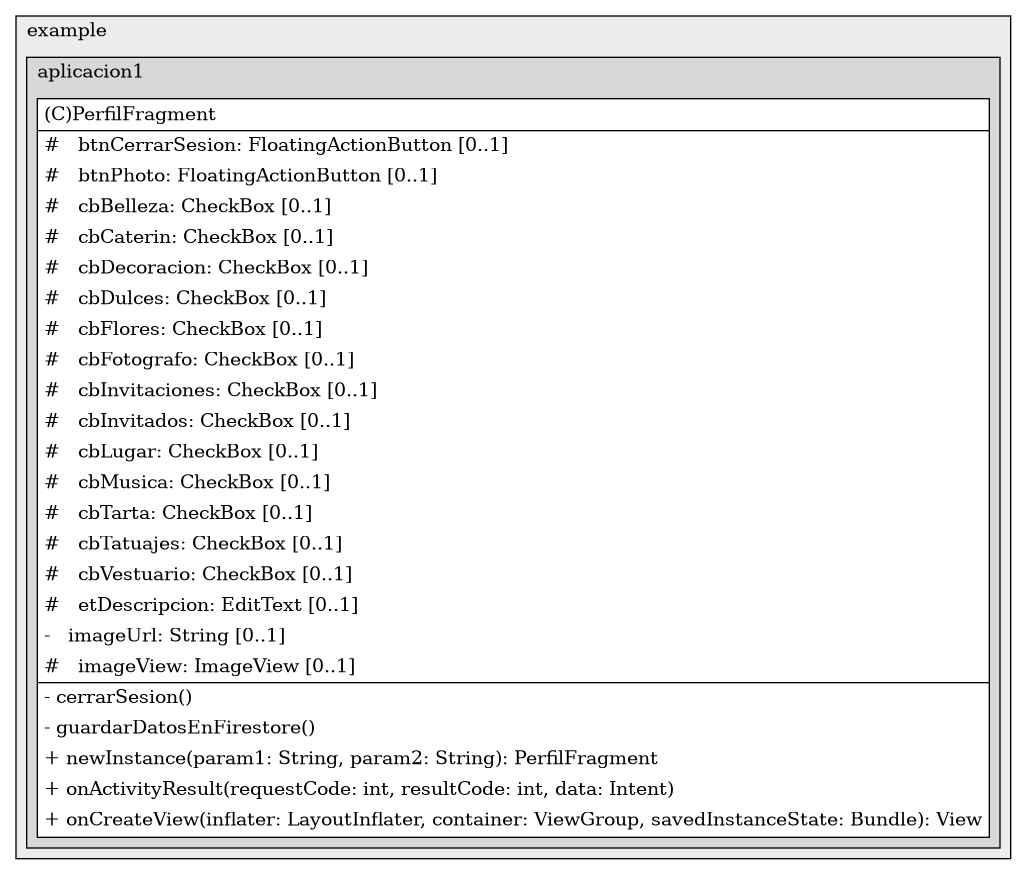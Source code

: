 @startuml

/' diagram meta data start
config=StructureConfiguration;
{
  "projectClassification": {
    "searchMode": "OpenProject", // OpenProject, AllProjects
    "includedProjects": "",
    "pathEndKeywords": "*.impl",
    "isClientPath": "",
    "isClientName": "",
    "isTestPath": "",
    "isTestName": "",
    "isMappingPath": "",
    "isMappingName": "",
    "isDataAccessPath": "",
    "isDataAccessName": "",
    "isDataStructurePath": "",
    "isDataStructureName": "",
    "isInterfaceStructuresPath": "",
    "isInterfaceStructuresName": "",
    "isEntryPointPath": "",
    "isEntryPointName": "",
    "treatFinalFieldsAsMandatory": false
  },
  "graphRestriction": {
    "classPackageExcludeFilter": "",
    "classPackageIncludeFilter": "",
    "classNameExcludeFilter": "",
    "classNameIncludeFilter": "",
    "methodNameExcludeFilter": "",
    "methodNameIncludeFilter": "",
    "removeByInheritance": "", // inheritance/annotation based filtering is done in a second step
    "removeByAnnotation": "",
    "removeByClassPackage": "", // cleanup the graph after inheritance/annotation based filtering is done
    "removeByClassName": "",
    "cutMappings": false,
    "cutEnum": true,
    "cutTests": true,
    "cutClient": true,
    "cutDataAccess": false,
    "cutInterfaceStructures": false,
    "cutDataStructures": false,
    "cutGetterAndSetter": true,
    "cutConstructors": true
  },
  "graphTraversal": {
    "forwardDepth": 6,
    "backwardDepth": 6,
    "classPackageExcludeFilter": "",
    "classPackageIncludeFilter": "",
    "classNameExcludeFilter": "",
    "classNameIncludeFilter": "",
    "methodNameExcludeFilter": "",
    "methodNameIncludeFilter": "",
    "hideMappings": false,
    "hideDataStructures": false,
    "hidePrivateMethods": true,
    "hideInterfaceCalls": true, // indirection: implementation -> interface (is hidden) -> implementation
    "onlyShowApplicationEntryPoints": false, // root node is included
    "useMethodCallsForStructureDiagram": "ForwardOnly" // ForwardOnly, BothDirections, No
  },
  "details": {
    "aggregation": "GroupByClass", // ByClass, GroupByClass, None
    "showClassGenericTypes": true,
    "showMethods": true,
    "showMethodParameterNames": true,
    "showMethodParameterTypes": true,
    "showMethodReturnType": true,
    "showPackageLevels": 2,
    "showDetailedClassStructure": true
  },
  "rootClass": "com.example.aplicacion1.PerfilFragment",
  "extensionCallbackMethod": "" // qualified.class.name#methodName - signature: public static String method(String)
}
diagram meta data end '/



digraph g {
    rankdir="TB"
    splines=polyline
    

'nodes 
subgraph cluster_1322970774 { 
   	label=example
	labeljust=l
	fillcolor="#ececec"
	style=filled
   
   subgraph cluster_1938363266 { 
   	label=aplicacion1
	labeljust=l
	fillcolor="#d8d8d8"
	style=filled
   
   PerfilFragment1915344751[
	label=<<TABLE BORDER="1" CELLBORDER="0" CELLPADDING="4" CELLSPACING="0">
<TR><TD ALIGN="LEFT" >(C)PerfilFragment</TD></TR>
<HR/>
<TR><TD ALIGN="LEFT" >#   btnCerrarSesion: FloatingActionButton [0..1]</TD></TR>
<TR><TD ALIGN="LEFT" >#   btnPhoto: FloatingActionButton [0..1]</TD></TR>
<TR><TD ALIGN="LEFT" >#   cbBelleza: CheckBox [0..1]</TD></TR>
<TR><TD ALIGN="LEFT" >#   cbCaterin: CheckBox [0..1]</TD></TR>
<TR><TD ALIGN="LEFT" >#   cbDecoracion: CheckBox [0..1]</TD></TR>
<TR><TD ALIGN="LEFT" >#   cbDulces: CheckBox [0..1]</TD></TR>
<TR><TD ALIGN="LEFT" >#   cbFlores: CheckBox [0..1]</TD></TR>
<TR><TD ALIGN="LEFT" >#   cbFotografo: CheckBox [0..1]</TD></TR>
<TR><TD ALIGN="LEFT" >#   cbInvitaciones: CheckBox [0..1]</TD></TR>
<TR><TD ALIGN="LEFT" >#   cbInvitados: CheckBox [0..1]</TD></TR>
<TR><TD ALIGN="LEFT" >#   cbLugar: CheckBox [0..1]</TD></TR>
<TR><TD ALIGN="LEFT" >#   cbMusica: CheckBox [0..1]</TD></TR>
<TR><TD ALIGN="LEFT" >#   cbTarta: CheckBox [0..1]</TD></TR>
<TR><TD ALIGN="LEFT" >#   cbTatuajes: CheckBox [0..1]</TD></TR>
<TR><TD ALIGN="LEFT" >#   cbVestuario: CheckBox [0..1]</TD></TR>
<TR><TD ALIGN="LEFT" >#   etDescripcion: EditText [0..1]</TD></TR>
<TR><TD ALIGN="LEFT" >-   imageUrl: String [0..1]</TD></TR>
<TR><TD ALIGN="LEFT" >#   imageView: ImageView [0..1]</TD></TR>
<HR/>
<TR><TD ALIGN="LEFT" >- cerrarSesion()</TD></TR>
<TR><TD ALIGN="LEFT" >- guardarDatosEnFirestore()</TD></TR>
<TR><TD ALIGN="LEFT" >+ newInstance(param1: String, param2: String): PerfilFragment</TD></TR>
<TR><TD ALIGN="LEFT" >+ onActivityResult(requestCode: int, resultCode: int, data: Intent)</TD></TR>
<TR><TD ALIGN="LEFT" >+ onCreateView(inflater: LayoutInflater, container: ViewGroup, savedInstanceState: Bundle): View</TD></TR>
</TABLE>>
	style=filled
	margin=0
	shape=plaintext
	fillcolor="#FFFFFF"
];
} 
} 

'edges    

    
}
@enduml